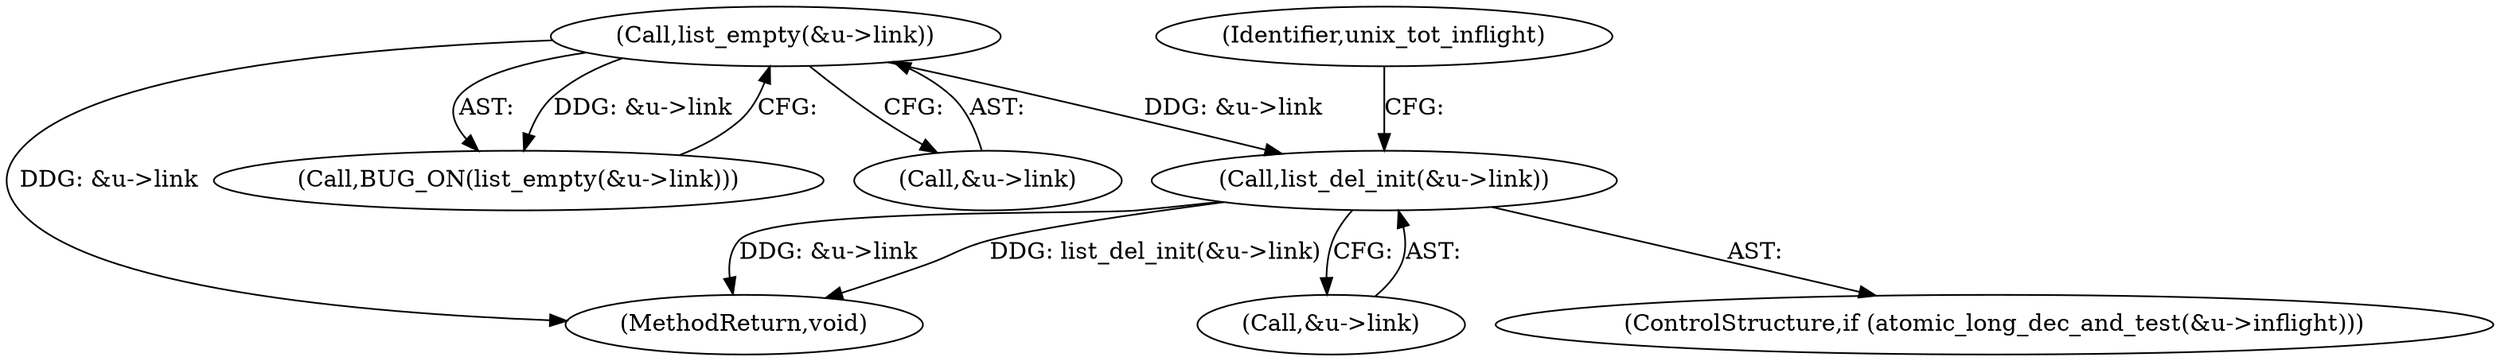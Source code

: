 digraph "0_linux_712f4aad406bb1ed67f3f98d04c044191f0ff593_1@pointer" {
"1000131" [label="(Call,list_del_init(&u->link))"];
"1000120" [label="(Call,list_empty(&u->link))"];
"1000120" [label="(Call,list_empty(&u->link))"];
"1000137" [label="(Identifier,unix_tot_inflight)"];
"1000131" [label="(Call,list_del_init(&u->link))"];
"1000149" [label="(MethodReturn,void)"];
"1000132" [label="(Call,&u->link)"];
"1000119" [label="(Call,BUG_ON(list_empty(&u->link)))"];
"1000121" [label="(Call,&u->link)"];
"1000125" [label="(ControlStructure,if (atomic_long_dec_and_test(&u->inflight)))"];
"1000131" -> "1000125"  [label="AST: "];
"1000131" -> "1000132"  [label="CFG: "];
"1000132" -> "1000131"  [label="AST: "];
"1000137" -> "1000131"  [label="CFG: "];
"1000131" -> "1000149"  [label="DDG: list_del_init(&u->link)"];
"1000131" -> "1000149"  [label="DDG: &u->link"];
"1000120" -> "1000131"  [label="DDG: &u->link"];
"1000120" -> "1000119"  [label="AST: "];
"1000120" -> "1000121"  [label="CFG: "];
"1000121" -> "1000120"  [label="AST: "];
"1000119" -> "1000120"  [label="CFG: "];
"1000120" -> "1000149"  [label="DDG: &u->link"];
"1000120" -> "1000119"  [label="DDG: &u->link"];
}
